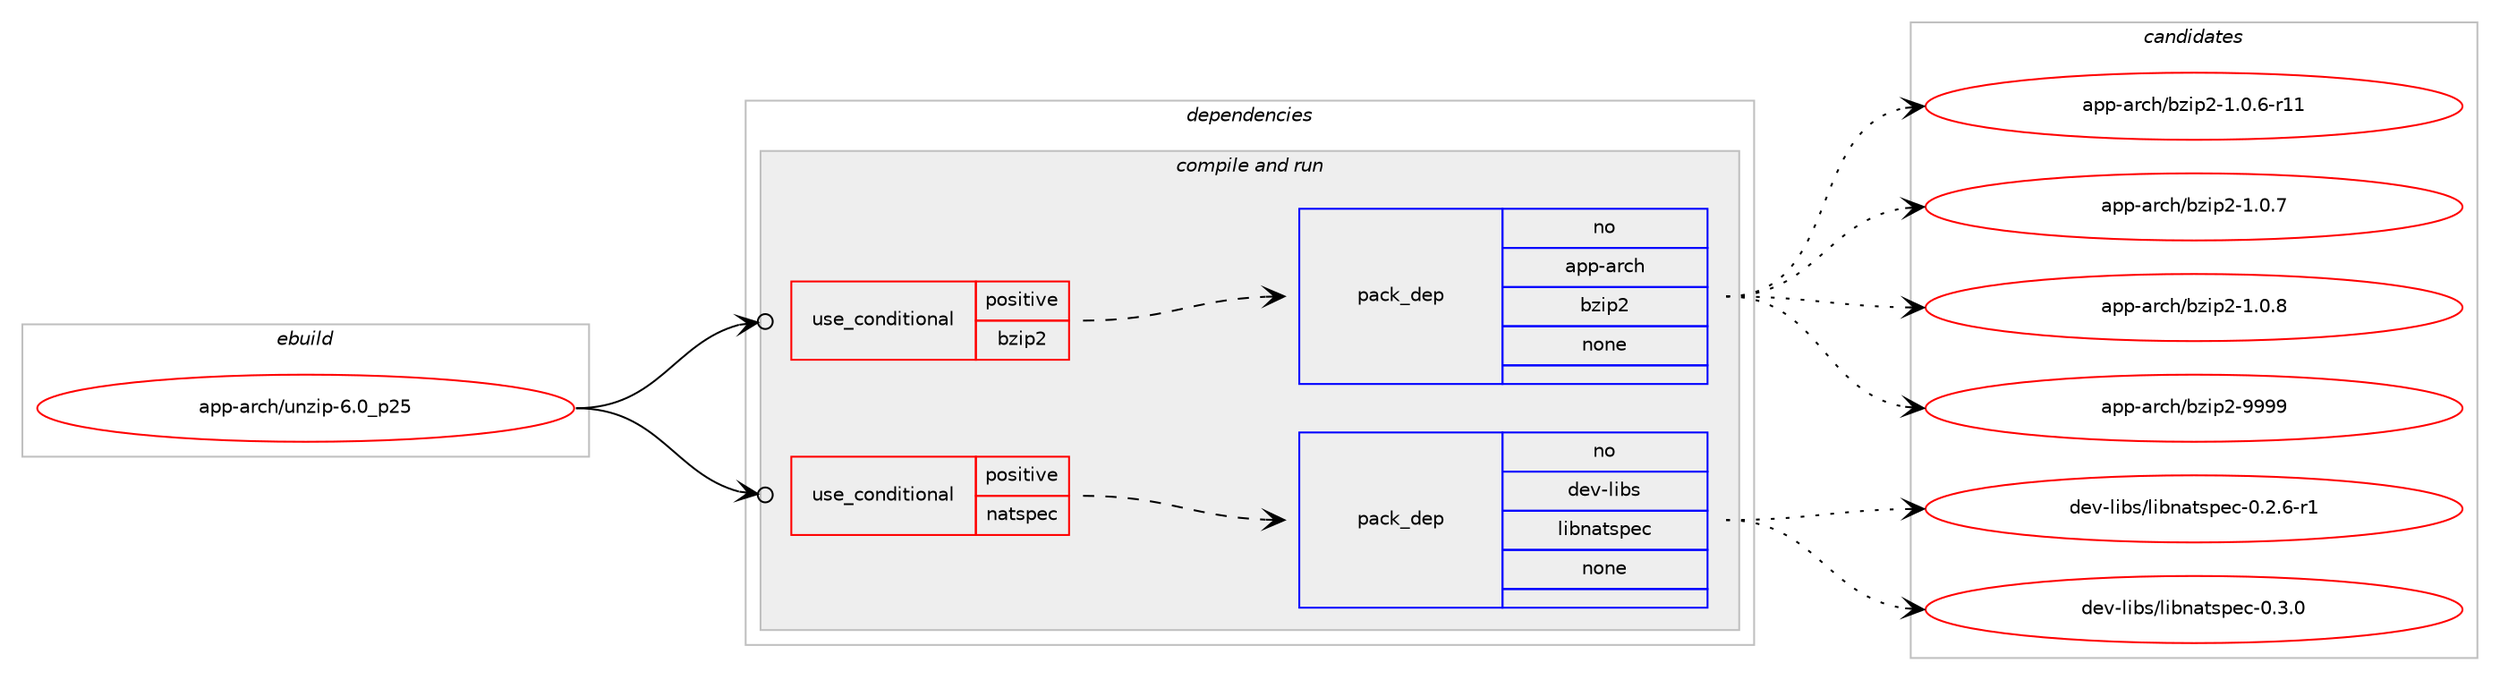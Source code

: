 digraph prolog {

# *************
# Graph options
# *************

newrank=true;
concentrate=true;
compound=true;
graph [rankdir=LR,fontname=Helvetica,fontsize=10,ranksep=1.5];#, ranksep=2.5, nodesep=0.2];
edge  [arrowhead=vee];
node  [fontname=Helvetica,fontsize=10];

# **********
# The ebuild
# **********

subgraph cluster_leftcol {
color=gray;
rank=same;
label=<<i>ebuild</i>>;
id [label="app-arch/unzip-6.0_p25", color=red, width=4, href="../app-arch/unzip-6.0_p25.svg"];
}

# ****************
# The dependencies
# ****************

subgraph cluster_midcol {
color=gray;
label=<<i>dependencies</i>>;
subgraph cluster_compile {
fillcolor="#eeeeee";
style=filled;
label=<<i>compile</i>>;
}
subgraph cluster_compileandrun {
fillcolor="#eeeeee";
style=filled;
label=<<i>compile and run</i>>;
subgraph cond112803 {
dependency473095 [label=<<TABLE BORDER="0" CELLBORDER="1" CELLSPACING="0" CELLPADDING="4"><TR><TD ROWSPAN="3" CELLPADDING="10">use_conditional</TD></TR><TR><TD>positive</TD></TR><TR><TD>bzip2</TD></TR></TABLE>>, shape=none, color=red];
subgraph pack351701 {
dependency473096 [label=<<TABLE BORDER="0" CELLBORDER="1" CELLSPACING="0" CELLPADDING="4" WIDTH="220"><TR><TD ROWSPAN="6" CELLPADDING="30">pack_dep</TD></TR><TR><TD WIDTH="110">no</TD></TR><TR><TD>app-arch</TD></TR><TR><TD>bzip2</TD></TR><TR><TD>none</TD></TR><TR><TD></TD></TR></TABLE>>, shape=none, color=blue];
}
dependency473095:e -> dependency473096:w [weight=20,style="dashed",arrowhead="vee"];
}
id:e -> dependency473095:w [weight=20,style="solid",arrowhead="odotvee"];
subgraph cond112804 {
dependency473097 [label=<<TABLE BORDER="0" CELLBORDER="1" CELLSPACING="0" CELLPADDING="4"><TR><TD ROWSPAN="3" CELLPADDING="10">use_conditional</TD></TR><TR><TD>positive</TD></TR><TR><TD>natspec</TD></TR></TABLE>>, shape=none, color=red];
subgraph pack351702 {
dependency473098 [label=<<TABLE BORDER="0" CELLBORDER="1" CELLSPACING="0" CELLPADDING="4" WIDTH="220"><TR><TD ROWSPAN="6" CELLPADDING="30">pack_dep</TD></TR><TR><TD WIDTH="110">no</TD></TR><TR><TD>dev-libs</TD></TR><TR><TD>libnatspec</TD></TR><TR><TD>none</TD></TR><TR><TD></TD></TR></TABLE>>, shape=none, color=blue];
}
dependency473097:e -> dependency473098:w [weight=20,style="dashed",arrowhead="vee"];
}
id:e -> dependency473097:w [weight=20,style="solid",arrowhead="odotvee"];
}
subgraph cluster_run {
fillcolor="#eeeeee";
style=filled;
label=<<i>run</i>>;
}
}

# **************
# The candidates
# **************

subgraph cluster_choices {
rank=same;
color=gray;
label=<<i>candidates</i>>;

subgraph choice351701 {
color=black;
nodesep=1;
choice97112112459711499104479812210511250454946484654451144949 [label="app-arch/bzip2-1.0.6-r11", color=red, width=4,href="../app-arch/bzip2-1.0.6-r11.svg"];
choice97112112459711499104479812210511250454946484655 [label="app-arch/bzip2-1.0.7", color=red, width=4,href="../app-arch/bzip2-1.0.7.svg"];
choice97112112459711499104479812210511250454946484656 [label="app-arch/bzip2-1.0.8", color=red, width=4,href="../app-arch/bzip2-1.0.8.svg"];
choice971121124597114991044798122105112504557575757 [label="app-arch/bzip2-9999", color=red, width=4,href="../app-arch/bzip2-9999.svg"];
dependency473096:e -> choice97112112459711499104479812210511250454946484654451144949:w [style=dotted,weight="100"];
dependency473096:e -> choice97112112459711499104479812210511250454946484655:w [style=dotted,weight="100"];
dependency473096:e -> choice97112112459711499104479812210511250454946484656:w [style=dotted,weight="100"];
dependency473096:e -> choice971121124597114991044798122105112504557575757:w [style=dotted,weight="100"];
}
subgraph choice351702 {
color=black;
nodesep=1;
choice1001011184510810598115471081059811097116115112101994548465046544511449 [label="dev-libs/libnatspec-0.2.6-r1", color=red, width=4,href="../dev-libs/libnatspec-0.2.6-r1.svg"];
choice100101118451081059811547108105981109711611511210199454846514648 [label="dev-libs/libnatspec-0.3.0", color=red, width=4,href="../dev-libs/libnatspec-0.3.0.svg"];
dependency473098:e -> choice1001011184510810598115471081059811097116115112101994548465046544511449:w [style=dotted,weight="100"];
dependency473098:e -> choice100101118451081059811547108105981109711611511210199454846514648:w [style=dotted,weight="100"];
}
}

}
